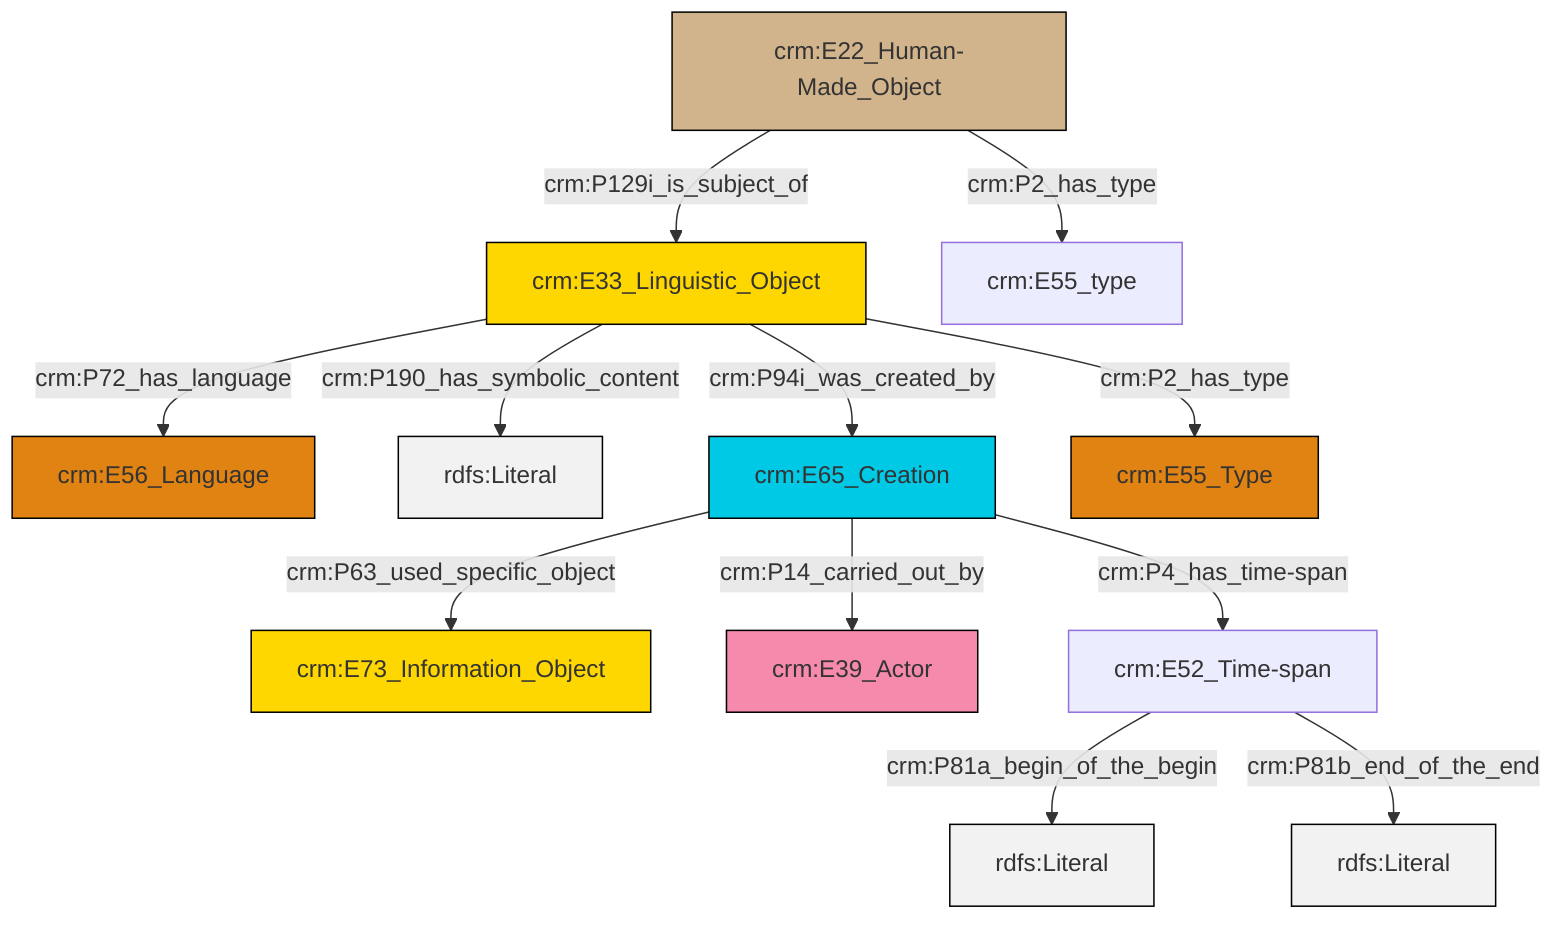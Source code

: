 graph TD
classDef Literal fill:#f2f2f2,stroke:#000000;
classDef CRM_Entity fill:#FFFFFF,stroke:#000000;
classDef Temporal_Entity fill:#00C9E6, stroke:#000000;
classDef Type fill:#E18312, stroke:#000000;
classDef Time-Span fill:#2C9C91, stroke:#000000;
classDef Appellation fill:#FFEB7F, stroke:#000000;
classDef Place fill:#008836, stroke:#000000;
classDef Persistent_Item fill:#B266B2, stroke:#000000;
classDef Conceptual_Object fill:#FFD700, stroke:#000000;
classDef Physical_Thing fill:#D2B48C, stroke:#000000;
classDef Actor fill:#f58aad, stroke:#000000;
classDef PC_Classes fill:#4ce600, stroke:#000000;
classDef Multi fill:#cccccc,stroke:#000000;

0["crm:E22_Human-Made_Object"]:::Physical_Thing -->|crm:P129i_is_subject_of| 1["crm:E33_Linguistic_Object"]:::Conceptual_Object
1["crm:E33_Linguistic_Object"]:::Conceptual_Object -->|crm:P72_has_language| 6["crm:E56_Language"]:::Type
1["crm:E33_Linguistic_Object"]:::Conceptual_Object -->|crm:P190_has_symbolic_content| 7[rdfs:Literal]:::Literal
10["crm:E52_Time-span"]:::Default -->|crm:P81a_begin_of_the_begin| 11[rdfs:Literal]:::Literal
12["crm:E65_Creation"]:::Temporal_Entity -->|crm:P4_has_time-span| 10["crm:E52_Time-span"]:::Default
1["crm:E33_Linguistic_Object"]:::Conceptual_Object -->|crm:P94i_was_created_by| 12["crm:E65_Creation"]:::Temporal_Entity
1["crm:E33_Linguistic_Object"]:::Conceptual_Object -->|crm:P2_has_type| 15["crm:E55_Type"]:::Type
0["crm:E22_Human-Made_Object"]:::Physical_Thing -->|crm:P2_has_type| 4["crm:E55_type"]:::Default
12["crm:E65_Creation"]:::Temporal_Entity -->|crm:P63_used_specific_object| 2["crm:E73_Information_Object"]:::Conceptual_Object
12["crm:E65_Creation"]:::Temporal_Entity -->|crm:P14_carried_out_by| 8["crm:E39_Actor"]:::Actor
10["crm:E52_Time-span"]:::Default -->|crm:P81b_end_of_the_end| 20[rdfs:Literal]:::Literal